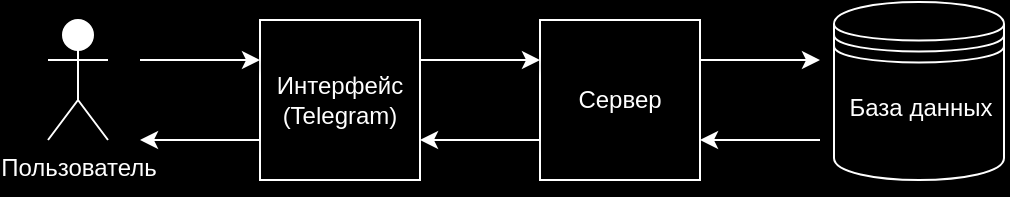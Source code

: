<mxfile version="22.1.18" type="device">
  <diagram name="Страница — 1" id="77eE9NfnhSdwaSwIZEm8">
    <mxGraphModel dx="874" dy="471" grid="0" gridSize="10" guides="1" tooltips="1" connect="1" arrows="1" fold="1" page="0" pageScale="1" pageWidth="827" pageHeight="1169" background="#000000" math="0" shadow="0">
      <root>
        <mxCell id="0" />
        <mxCell id="1" parent="0" />
        <mxCell id="mhcToevdbATT-4KvIHqk-1" value="Пользователь" style="shape=umlActor;verticalLabelPosition=bottom;verticalAlign=top;html=1;outlineConnect=0;strokeColor=#FFFFFF;shadow=1;fontColor=#FFFFFF;" parent="1" vertex="1">
          <mxGeometry x="104" y="300" width="30" height="60" as="geometry" />
        </mxCell>
        <mxCell id="mhcToevdbATT-4KvIHqk-2" value="Интерфейс (Telegram)" style="whiteSpace=wrap;html=1;aspect=fixed;strokeColor=#FFFFFF;shadow=1;fontColor=#FFFFFF;fillColor=#000000;" parent="1" vertex="1">
          <mxGeometry x="210" y="300" width="80" height="80" as="geometry" />
        </mxCell>
        <mxCell id="mhcToevdbATT-4KvIHqk-3" value="Сервер" style="whiteSpace=wrap;html=1;aspect=fixed;strokeColor=#FFFFFF;shadow=1;fontColor=#FFFFFF;fillColor=#000000;" parent="1" vertex="1">
          <mxGeometry x="350" y="300" width="80" height="80" as="geometry" />
        </mxCell>
        <mxCell id="mhcToevdbATT-4KvIHqk-5" value="" style="endArrow=classic;html=1;rounded=0;entryX=0;entryY=0.25;entryDx=0;entryDy=0;strokeColor=#FFFFFF;shadow=1;fontColor=#FFFFFF;" parent="1" target="mhcToevdbATT-4KvIHqk-2" edge="1">
          <mxGeometry width="50" height="50" relative="1" as="geometry">
            <mxPoint x="150" y="320" as="sourcePoint" />
            <mxPoint x="220" y="260" as="targetPoint" />
          </mxGeometry>
        </mxCell>
        <mxCell id="mhcToevdbATT-4KvIHqk-6" value="" style="endArrow=classic;html=1;rounded=0;exitX=1;exitY=0.25;exitDx=0;exitDy=0;entryX=0;entryY=0.25;entryDx=0;entryDy=0;strokeColor=#FFFFFF;shadow=1;fontColor=#FFFFFF;" parent="1" source="mhcToevdbATT-4KvIHqk-2" target="mhcToevdbATT-4KvIHqk-3" edge="1">
          <mxGeometry width="50" height="50" relative="1" as="geometry">
            <mxPoint x="310" y="460" as="sourcePoint" />
            <mxPoint x="360" y="410" as="targetPoint" />
          </mxGeometry>
        </mxCell>
        <mxCell id="mhcToevdbATT-4KvIHqk-7" value="" style="endArrow=classic;html=1;rounded=0;exitX=1;exitY=0.25;exitDx=0;exitDy=0;entryX=0;entryY=0.25;entryDx=0;entryDy=0;strokeColor=#FFFFFF;shadow=1;fontColor=#FFFFFF;" parent="1" source="mhcToevdbATT-4KvIHqk-3" edge="1">
          <mxGeometry width="50" height="50" relative="1" as="geometry">
            <mxPoint x="420" y="450" as="sourcePoint" />
            <mxPoint x="490" y="320" as="targetPoint" />
          </mxGeometry>
        </mxCell>
        <mxCell id="mhcToevdbATT-4KvIHqk-8" value="" style="endArrow=classic;html=1;rounded=0;exitX=0;exitY=0.75;exitDx=0;exitDy=0;entryX=1;entryY=0.75;entryDx=0;entryDy=0;strokeColor=#FFFFFF;shadow=1;fontColor=#FFFFFF;" parent="1" target="mhcToevdbATT-4KvIHqk-3" edge="1">
          <mxGeometry width="50" height="50" relative="1" as="geometry">
            <mxPoint x="490" y="360" as="sourcePoint" />
            <mxPoint x="510" y="410" as="targetPoint" />
          </mxGeometry>
        </mxCell>
        <mxCell id="mhcToevdbATT-4KvIHqk-9" value="" style="endArrow=classic;html=1;rounded=0;exitX=0;exitY=0.75;exitDx=0;exitDy=0;entryX=1;entryY=0.75;entryDx=0;entryDy=0;strokeColor=#FFFFFF;shadow=1;fontColor=#FFFFFF;" parent="1" source="mhcToevdbATT-4KvIHqk-3" target="mhcToevdbATT-4KvIHqk-2" edge="1">
          <mxGeometry width="50" height="50" relative="1" as="geometry">
            <mxPoint x="310" y="450" as="sourcePoint" />
            <mxPoint x="360" y="400" as="targetPoint" />
          </mxGeometry>
        </mxCell>
        <mxCell id="mhcToevdbATT-4KvIHqk-10" value="" style="endArrow=classic;html=1;rounded=0;exitX=0;exitY=0.75;exitDx=0;exitDy=0;strokeColor=#FFFFFF;shadow=1;fontColor=#FFFFFF;" parent="1" source="mhcToevdbATT-4KvIHqk-2" edge="1">
          <mxGeometry width="50" height="50" relative="1" as="geometry">
            <mxPoint x="200" y="440" as="sourcePoint" />
            <mxPoint x="150" y="360" as="targetPoint" />
          </mxGeometry>
        </mxCell>
        <mxCell id="WtSr8bsPdVSmyvCB4XLX-1" value="" style="shape=datastore;whiteSpace=wrap;html=1;fillColor=#000000;strokeColor=#FFFFFF;" vertex="1" parent="1">
          <mxGeometry x="497" y="291" width="85" height="89" as="geometry" />
        </mxCell>
        <mxCell id="WtSr8bsPdVSmyvCB4XLX-2" value="База данных&lt;br&gt;" style="text;html=1;align=center;verticalAlign=middle;resizable=0;points=[];autosize=1;strokeColor=none;fillColor=none;fontColor=#FFFFFF;" vertex="1" parent="1">
          <mxGeometry x="495" y="331" width="89" height="26" as="geometry" />
        </mxCell>
      </root>
    </mxGraphModel>
  </diagram>
</mxfile>

